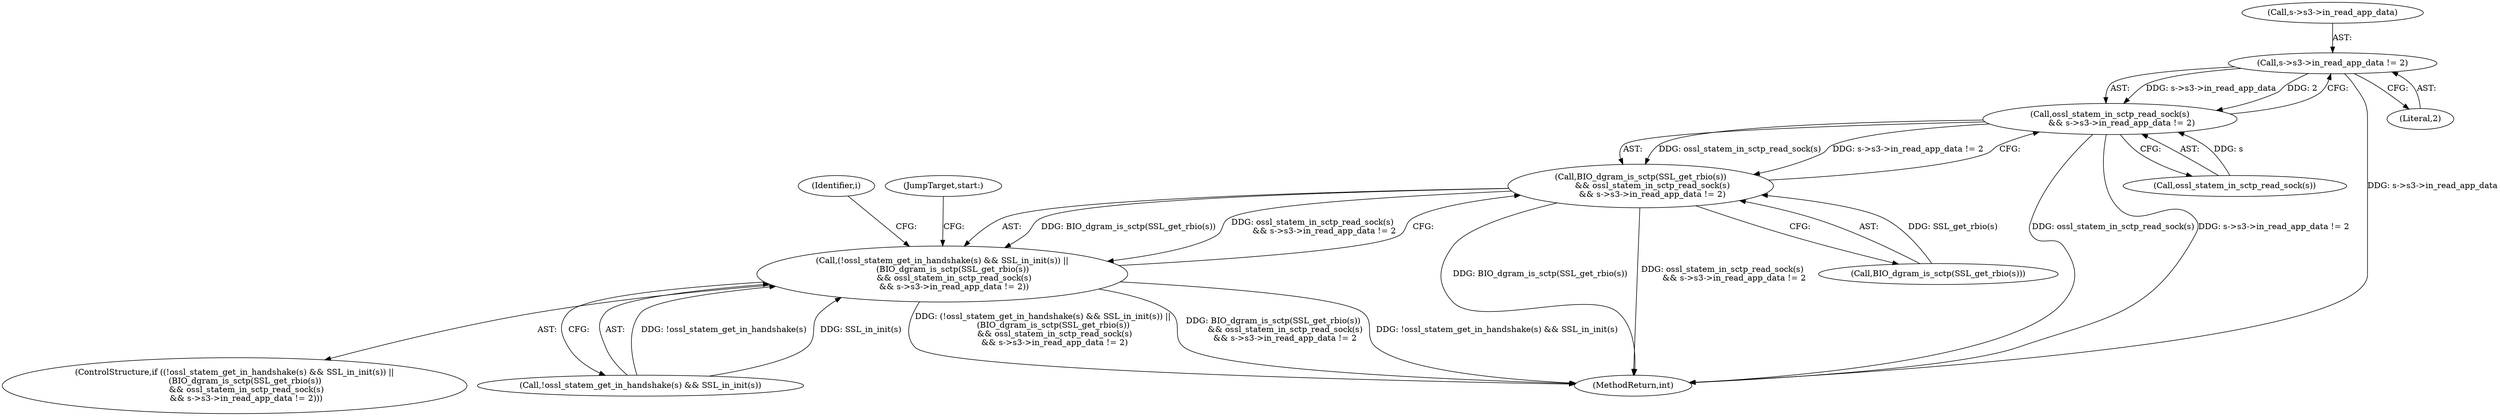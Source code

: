 digraph "0_openssl_af58be768ebb690f78530f796e92b8ae5c9a4401@API" {
"1000196" [label="(Call,s->s3->in_read_app_data != 2)"];
"1000193" [label="(Call,ossl_statem_in_sctp_read_sock(s)\n         && s->s3->in_read_app_data != 2)"];
"1000189" [label="(Call,BIO_dgram_is_sctp(SSL_get_rbio(s))\n         && ossl_statem_in_sctp_read_sock(s)\n         && s->s3->in_read_app_data != 2)"];
"1000182" [label="(Call,(!ossl_statem_get_in_handshake(s) && SSL_in_init(s)) ||\n        (BIO_dgram_is_sctp(SSL_get_rbio(s))\n         && ossl_statem_in_sctp_read_sock(s)\n         && s->s3->in_read_app_data != 2))"];
"1000205" [label="(Identifier,i)"];
"1000197" [label="(Call,s->s3->in_read_app_data)"];
"1000367" [label="(MethodReturn,int)"];
"1000225" [label="(JumpTarget,start:)"];
"1000189" [label="(Call,BIO_dgram_is_sctp(SSL_get_rbio(s))\n         && ossl_statem_in_sctp_read_sock(s)\n         && s->s3->in_read_app_data != 2)"];
"1000181" [label="(ControlStructure,if ((!ossl_statem_get_in_handshake(s) && SSL_in_init(s)) ||\n        (BIO_dgram_is_sctp(SSL_get_rbio(s))\n         && ossl_statem_in_sctp_read_sock(s)\n         && s->s3->in_read_app_data != 2)))"];
"1000183" [label="(Call,!ossl_statem_get_in_handshake(s) && SSL_in_init(s))"];
"1000202" [label="(Literal,2)"];
"1000193" [label="(Call,ossl_statem_in_sctp_read_sock(s)\n         && s->s3->in_read_app_data != 2)"];
"1000182" [label="(Call,(!ossl_statem_get_in_handshake(s) && SSL_in_init(s)) ||\n        (BIO_dgram_is_sctp(SSL_get_rbio(s))\n         && ossl_statem_in_sctp_read_sock(s)\n         && s->s3->in_read_app_data != 2))"];
"1000190" [label="(Call,BIO_dgram_is_sctp(SSL_get_rbio(s)))"];
"1000194" [label="(Call,ossl_statem_in_sctp_read_sock(s))"];
"1000196" [label="(Call,s->s3->in_read_app_data != 2)"];
"1000196" -> "1000193"  [label="AST: "];
"1000196" -> "1000202"  [label="CFG: "];
"1000197" -> "1000196"  [label="AST: "];
"1000202" -> "1000196"  [label="AST: "];
"1000193" -> "1000196"  [label="CFG: "];
"1000196" -> "1000367"  [label="DDG: s->s3->in_read_app_data"];
"1000196" -> "1000193"  [label="DDG: s->s3->in_read_app_data"];
"1000196" -> "1000193"  [label="DDG: 2"];
"1000193" -> "1000189"  [label="AST: "];
"1000193" -> "1000194"  [label="CFG: "];
"1000194" -> "1000193"  [label="AST: "];
"1000189" -> "1000193"  [label="CFG: "];
"1000193" -> "1000367"  [label="DDG: ossl_statem_in_sctp_read_sock(s)"];
"1000193" -> "1000367"  [label="DDG: s->s3->in_read_app_data != 2"];
"1000193" -> "1000189"  [label="DDG: ossl_statem_in_sctp_read_sock(s)"];
"1000193" -> "1000189"  [label="DDG: s->s3->in_read_app_data != 2"];
"1000194" -> "1000193"  [label="DDG: s"];
"1000189" -> "1000182"  [label="AST: "];
"1000189" -> "1000190"  [label="CFG: "];
"1000190" -> "1000189"  [label="AST: "];
"1000182" -> "1000189"  [label="CFG: "];
"1000189" -> "1000367"  [label="DDG: BIO_dgram_is_sctp(SSL_get_rbio(s))"];
"1000189" -> "1000367"  [label="DDG: ossl_statem_in_sctp_read_sock(s)\n         && s->s3->in_read_app_data != 2"];
"1000189" -> "1000182"  [label="DDG: BIO_dgram_is_sctp(SSL_get_rbio(s))"];
"1000189" -> "1000182"  [label="DDG: ossl_statem_in_sctp_read_sock(s)\n         && s->s3->in_read_app_data != 2"];
"1000190" -> "1000189"  [label="DDG: SSL_get_rbio(s)"];
"1000182" -> "1000181"  [label="AST: "];
"1000182" -> "1000183"  [label="CFG: "];
"1000183" -> "1000182"  [label="AST: "];
"1000205" -> "1000182"  [label="CFG: "];
"1000225" -> "1000182"  [label="CFG: "];
"1000182" -> "1000367"  [label="DDG: (!ossl_statem_get_in_handshake(s) && SSL_in_init(s)) ||\n        (BIO_dgram_is_sctp(SSL_get_rbio(s))\n         && ossl_statem_in_sctp_read_sock(s)\n         && s->s3->in_read_app_data != 2)"];
"1000182" -> "1000367"  [label="DDG: BIO_dgram_is_sctp(SSL_get_rbio(s))\n         && ossl_statem_in_sctp_read_sock(s)\n         && s->s3->in_read_app_data != 2"];
"1000182" -> "1000367"  [label="DDG: !ossl_statem_get_in_handshake(s) && SSL_in_init(s)"];
"1000183" -> "1000182"  [label="DDG: !ossl_statem_get_in_handshake(s)"];
"1000183" -> "1000182"  [label="DDG: SSL_in_init(s)"];
}
